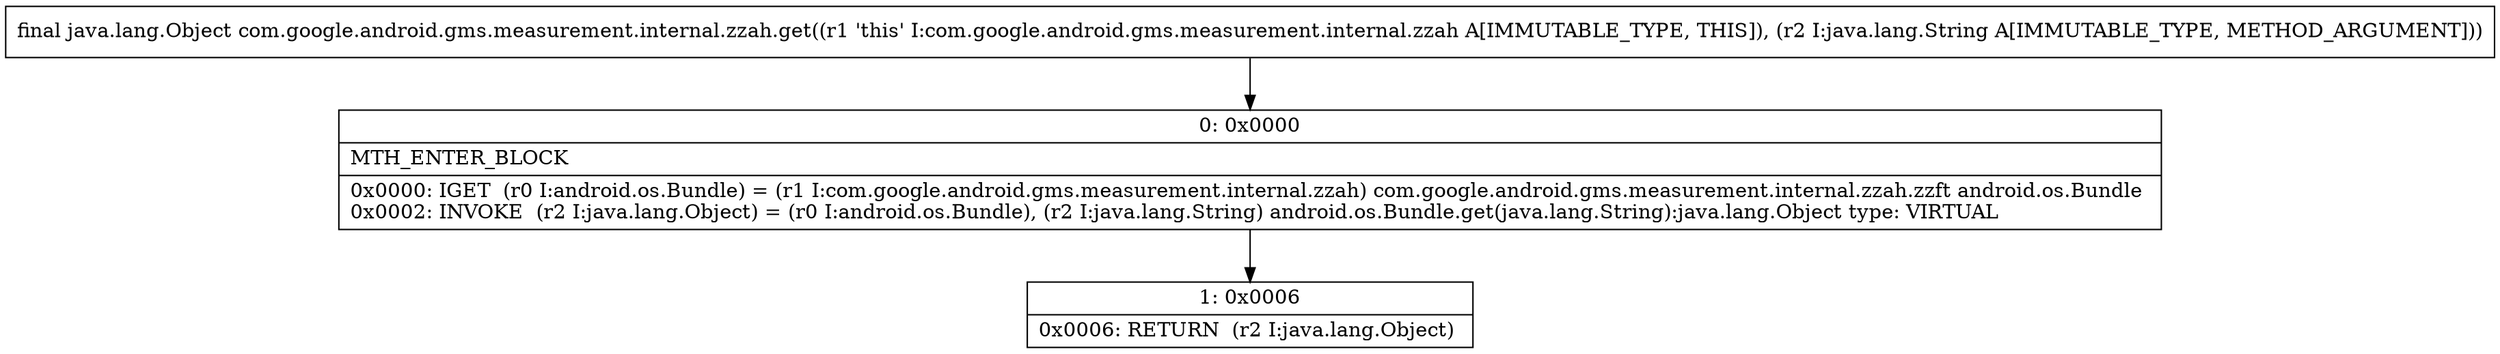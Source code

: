digraph "CFG forcom.google.android.gms.measurement.internal.zzah.get(Ljava\/lang\/String;)Ljava\/lang\/Object;" {
Node_0 [shape=record,label="{0\:\ 0x0000|MTH_ENTER_BLOCK\l|0x0000: IGET  (r0 I:android.os.Bundle) = (r1 I:com.google.android.gms.measurement.internal.zzah) com.google.android.gms.measurement.internal.zzah.zzft android.os.Bundle \l0x0002: INVOKE  (r2 I:java.lang.Object) = (r0 I:android.os.Bundle), (r2 I:java.lang.String) android.os.Bundle.get(java.lang.String):java.lang.Object type: VIRTUAL \l}"];
Node_1 [shape=record,label="{1\:\ 0x0006|0x0006: RETURN  (r2 I:java.lang.Object) \l}"];
MethodNode[shape=record,label="{final java.lang.Object com.google.android.gms.measurement.internal.zzah.get((r1 'this' I:com.google.android.gms.measurement.internal.zzah A[IMMUTABLE_TYPE, THIS]), (r2 I:java.lang.String A[IMMUTABLE_TYPE, METHOD_ARGUMENT])) }"];
MethodNode -> Node_0;
Node_0 -> Node_1;
}

